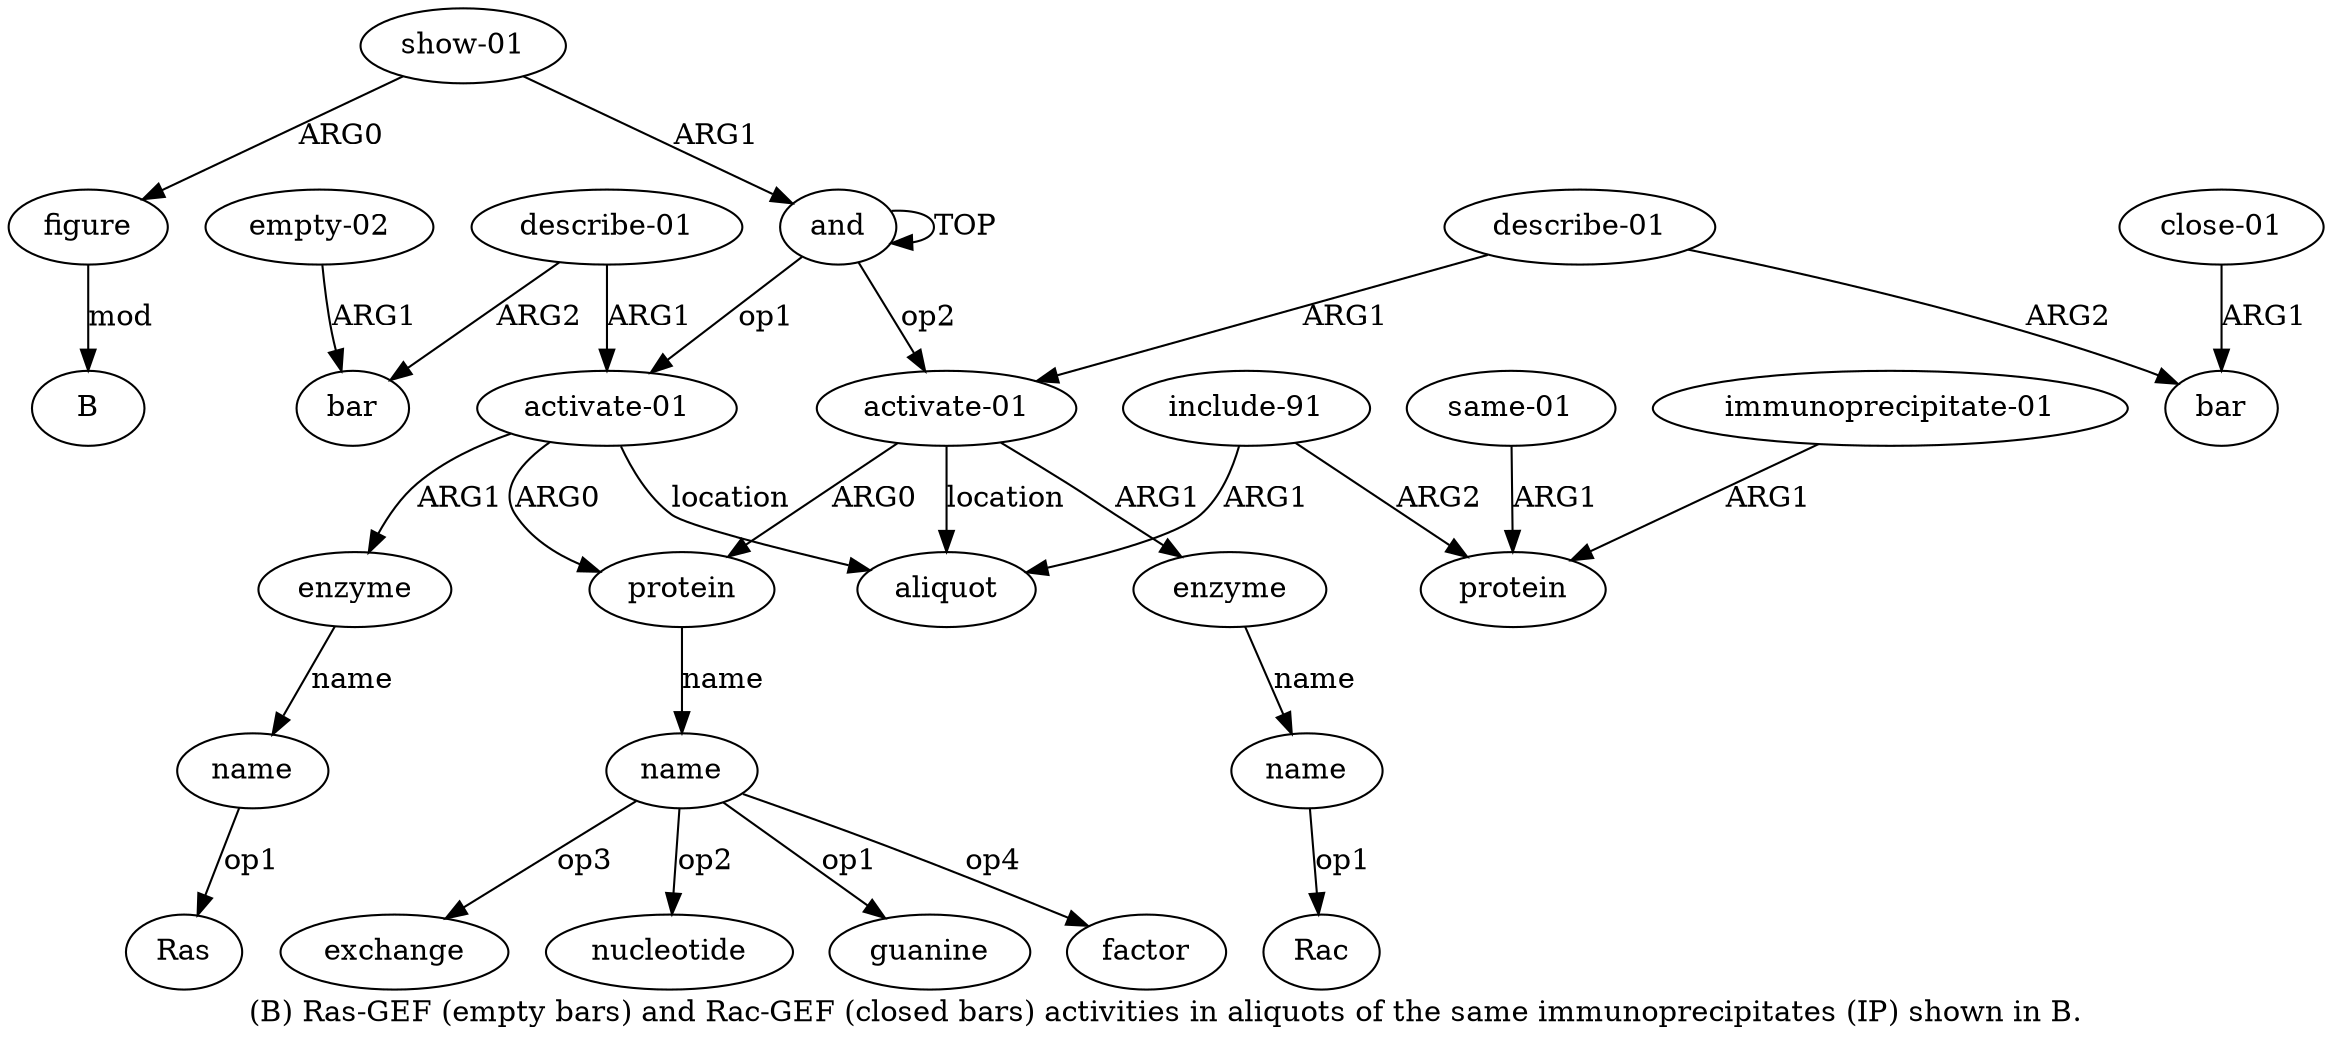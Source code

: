 digraph  {
	graph [label="(B) Ras-GEF (empty bars) and Rac-GEF (closed bars) activities in aliquots of the same immunoprecipitates (IP) shown in B."];
	node [label="\N"];
	a20	 [color=black,
		gold_ind=20,
		gold_label="show-01",
		label="show-01",
		test_ind=20,
		test_label="show-01"];
	a21	 [color=black,
		gold_ind=21,
		gold_label=figure,
		label=figure,
		test_ind=21,
		test_label=figure];
	a20 -> a21 [key=0,
	color=black,
	gold_label=ARG0,
	label=ARG0,
	test_label=ARG0];
a0 [color=black,
	gold_ind=0,
	gold_label=and,
	label=and,
	test_ind=0,
	test_label=and];
a20 -> a0 [key=0,
color=black,
gold_label=ARG1,
label=ARG1,
test_label=ARG1];
"a21 B" [color=black,
gold_ind=-1,
gold_label=B,
label=B,
test_ind=-1,
test_label=B];
a21 -> "a21 B" [key=0,
color=black,
gold_label=mod,
label=mod,
test_label=mod];
"a16 Rac" [color=black,
gold_ind=-1,
gold_label=Rac,
label=Rac,
test_ind=-1,
test_label=Rac];
"a3 factor" [color=black,
gold_ind=-1,
gold_label=factor,
label=factor,
test_ind=-1,
test_label=factor];
"a5 Ras" [color=black,
gold_ind=-1,
gold_label=Ras,
label=Ras,
test_ind=-1,
test_label=Ras];
"a3 exchange" [color=black,
gold_ind=-1,
gold_label=exchange,
label=exchange,
test_ind=-1,
test_label=exchange];
a15 [color=black,
gold_ind=15,
gold_label=enzyme,
label=enzyme,
test_ind=15,
test_label=enzyme];
a16 [color=black,
gold_ind=16,
gold_label=name,
label=name,
test_ind=16,
test_label=name];
a15 -> a16 [key=0,
color=black,
gold_label=name,
label=name,
test_label=name];
a14 [color=black,
gold_ind=14,
gold_label="activate-01",
label="activate-01",
test_ind=14,
test_label="activate-01"];
a14 -> a15 [key=0,
color=black,
gold_label=ARG1,
label=ARG1,
test_label=ARG1];
a2 [color=black,
gold_ind=2,
gold_label=protein,
label=protein,
test_ind=2,
test_label=protein];
a14 -> a2 [key=0,
color=black,
gold_label=ARG0,
label=ARG0,
test_label=ARG0];
a9 [color=black,
gold_ind=9,
gold_label=aliquot,
label=aliquot,
test_ind=9,
test_label=aliquot];
a14 -> a9 [key=0,
color=black,
gold_label=location,
label=location,
test_label=location];
a17 [color=black,
gold_ind=17,
gold_label="describe-01",
label="describe-01",
test_ind=17,
test_label="describe-01"];
a17 -> a14 [key=0,
color=black,
gold_label=ARG1,
label=ARG1,
test_label=ARG1];
a18 [color=black,
gold_ind=18,
gold_label=bar,
label=bar,
test_ind=18,
test_label=bar];
a17 -> a18 [key=0,
color=black,
gold_label=ARG2,
label=ARG2,
test_label=ARG2];
a16 -> "a16 Rac" [key=0,
color=black,
gold_label=op1,
label=op1,
test_label=op1];
a11 [color=black,
gold_ind=11,
gold_label=protein,
label=protein,
test_ind=11,
test_label=protein];
a10 [color=black,
gold_ind=10,
gold_label="include-91",
label="include-91",
test_ind=10,
test_label="include-91"];
a10 -> a11 [key=0,
color=black,
gold_label=ARG2,
label=ARG2,
test_label=ARG2];
a10 -> a9 [key=0,
color=black,
gold_label=ARG1,
label=ARG1,
test_label=ARG1];
a13 [color=black,
gold_ind=13,
gold_label="same-01",
label="same-01",
test_ind=13,
test_label="same-01"];
a13 -> a11 [key=0,
color=black,
gold_label=ARG1,
label=ARG1,
test_label=ARG1];
a12 [color=black,
gold_ind=12,
gold_label="immunoprecipitate-01",
label="immunoprecipitate-01",
test_ind=12,
test_label="immunoprecipitate-01"];
a12 -> a11 [key=0,
color=black,
gold_label=ARG1,
label=ARG1,
test_label=ARG1];
a19 [color=black,
gold_ind=19,
gold_label="close-01",
label="close-01",
test_ind=19,
test_label="close-01"];
a19 -> a18 [key=0,
color=black,
gold_label=ARG1,
label=ARG1,
test_label=ARG1];
a1 [color=black,
gold_ind=1,
gold_label="activate-01",
label="activate-01",
test_ind=1,
test_label="activate-01"];
a1 -> a2 [key=0,
color=black,
gold_label=ARG0,
label=ARG0,
test_label=ARG0];
a4 [color=black,
gold_ind=4,
gold_label=enzyme,
label=enzyme,
test_ind=4,
test_label=enzyme];
a1 -> a4 [key=0,
color=black,
gold_label=ARG1,
label=ARG1,
test_label=ARG1];
a1 -> a9 [key=0,
color=black,
gold_label=location,
label=location,
test_label=location];
a0 -> a14 [key=0,
color=black,
gold_label=op2,
label=op2,
test_label=op2];
a0 -> a1 [key=0,
color=black,
gold_label=op1,
label=op1,
test_label=op1];
a0 -> a0 [key=0,
color=black,
gold_label=TOP,
label=TOP,
test_label=TOP];
a3 [color=black,
gold_ind=3,
gold_label=name,
label=name,
test_ind=3,
test_label=name];
a3 -> "a3 factor" [key=0,
color=black,
gold_label=op4,
label=op4,
test_label=op4];
a3 -> "a3 exchange" [key=0,
color=black,
gold_label=op3,
label=op3,
test_label=op3];
"a3 nucleotide" [color=black,
gold_ind=-1,
gold_label=nucleotide,
label=nucleotide,
test_ind=-1,
test_label=nucleotide];
a3 -> "a3 nucleotide" [key=0,
color=black,
gold_label=op2,
label=op2,
test_label=op2];
"a3 guanine" [color=black,
gold_ind=-1,
gold_label=guanine,
label=guanine,
test_ind=-1,
test_label=guanine];
a3 -> "a3 guanine" [key=0,
color=black,
gold_label=op1,
label=op1,
test_label=op1];
a2 -> a3 [key=0,
color=black,
gold_label=name,
label=name,
test_label=name];
a5 [color=black,
gold_ind=5,
gold_label=name,
label=name,
test_ind=5,
test_label=name];
a5 -> "a5 Ras" [key=0,
color=black,
gold_label=op1,
label=op1,
test_label=op1];
a4 -> a5 [key=0,
color=black,
gold_label=name,
label=name,
test_label=name];
a7 [color=black,
gold_ind=7,
gold_label=bar,
label=bar,
test_ind=7,
test_label=bar];
a6 [color=black,
gold_ind=6,
gold_label="describe-01",
label="describe-01",
test_ind=6,
test_label="describe-01"];
a6 -> a1 [key=0,
color=black,
gold_label=ARG1,
label=ARG1,
test_label=ARG1];
a6 -> a7 [key=0,
color=black,
gold_label=ARG2,
label=ARG2,
test_label=ARG2];
a8 [color=black,
gold_ind=8,
gold_label="empty-02",
label="empty-02",
test_ind=8,
test_label="empty-02"];
a8 -> a7 [key=0,
color=black,
gold_label=ARG1,
label=ARG1,
test_label=ARG1];
}
